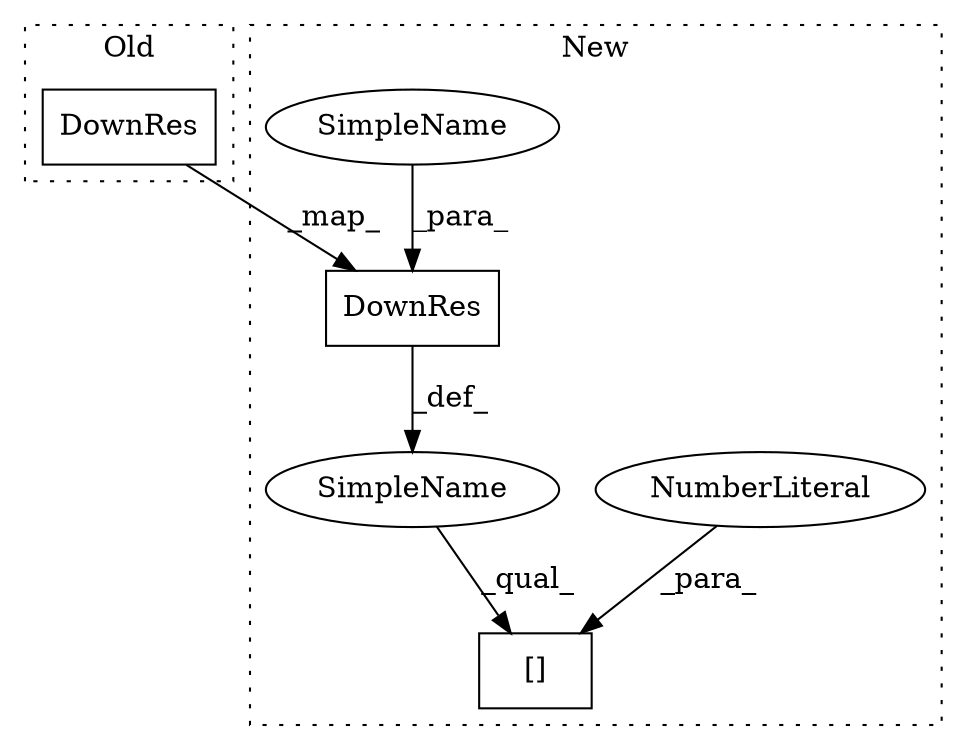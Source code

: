 digraph G {
subgraph cluster0 {
1 [label="DownRes" a="32" s="2001,2026" l="8,1" shape="box"];
label = "Old";
style="dotted";
}
subgraph cluster1 {
2 [label="DownRes" a="32" s="1936,1961" l="8,1" shape="box"];
3 [label="SimpleName" a="42" s="" l="" shape="ellipse"];
4 [label="[]" a="2" s="1936,1964" l="27,1" shape="box"];
5 [label="NumberLiteral" a="34" s="1963" l="1" shape="ellipse"];
6 [label="SimpleName" a="42" s="1889" l="5" shape="ellipse"];
label = "New";
style="dotted";
}
1 -> 2 [label="_map_"];
2 -> 3 [label="_def_"];
3 -> 4 [label="_qual_"];
5 -> 4 [label="_para_"];
6 -> 2 [label="_para_"];
}